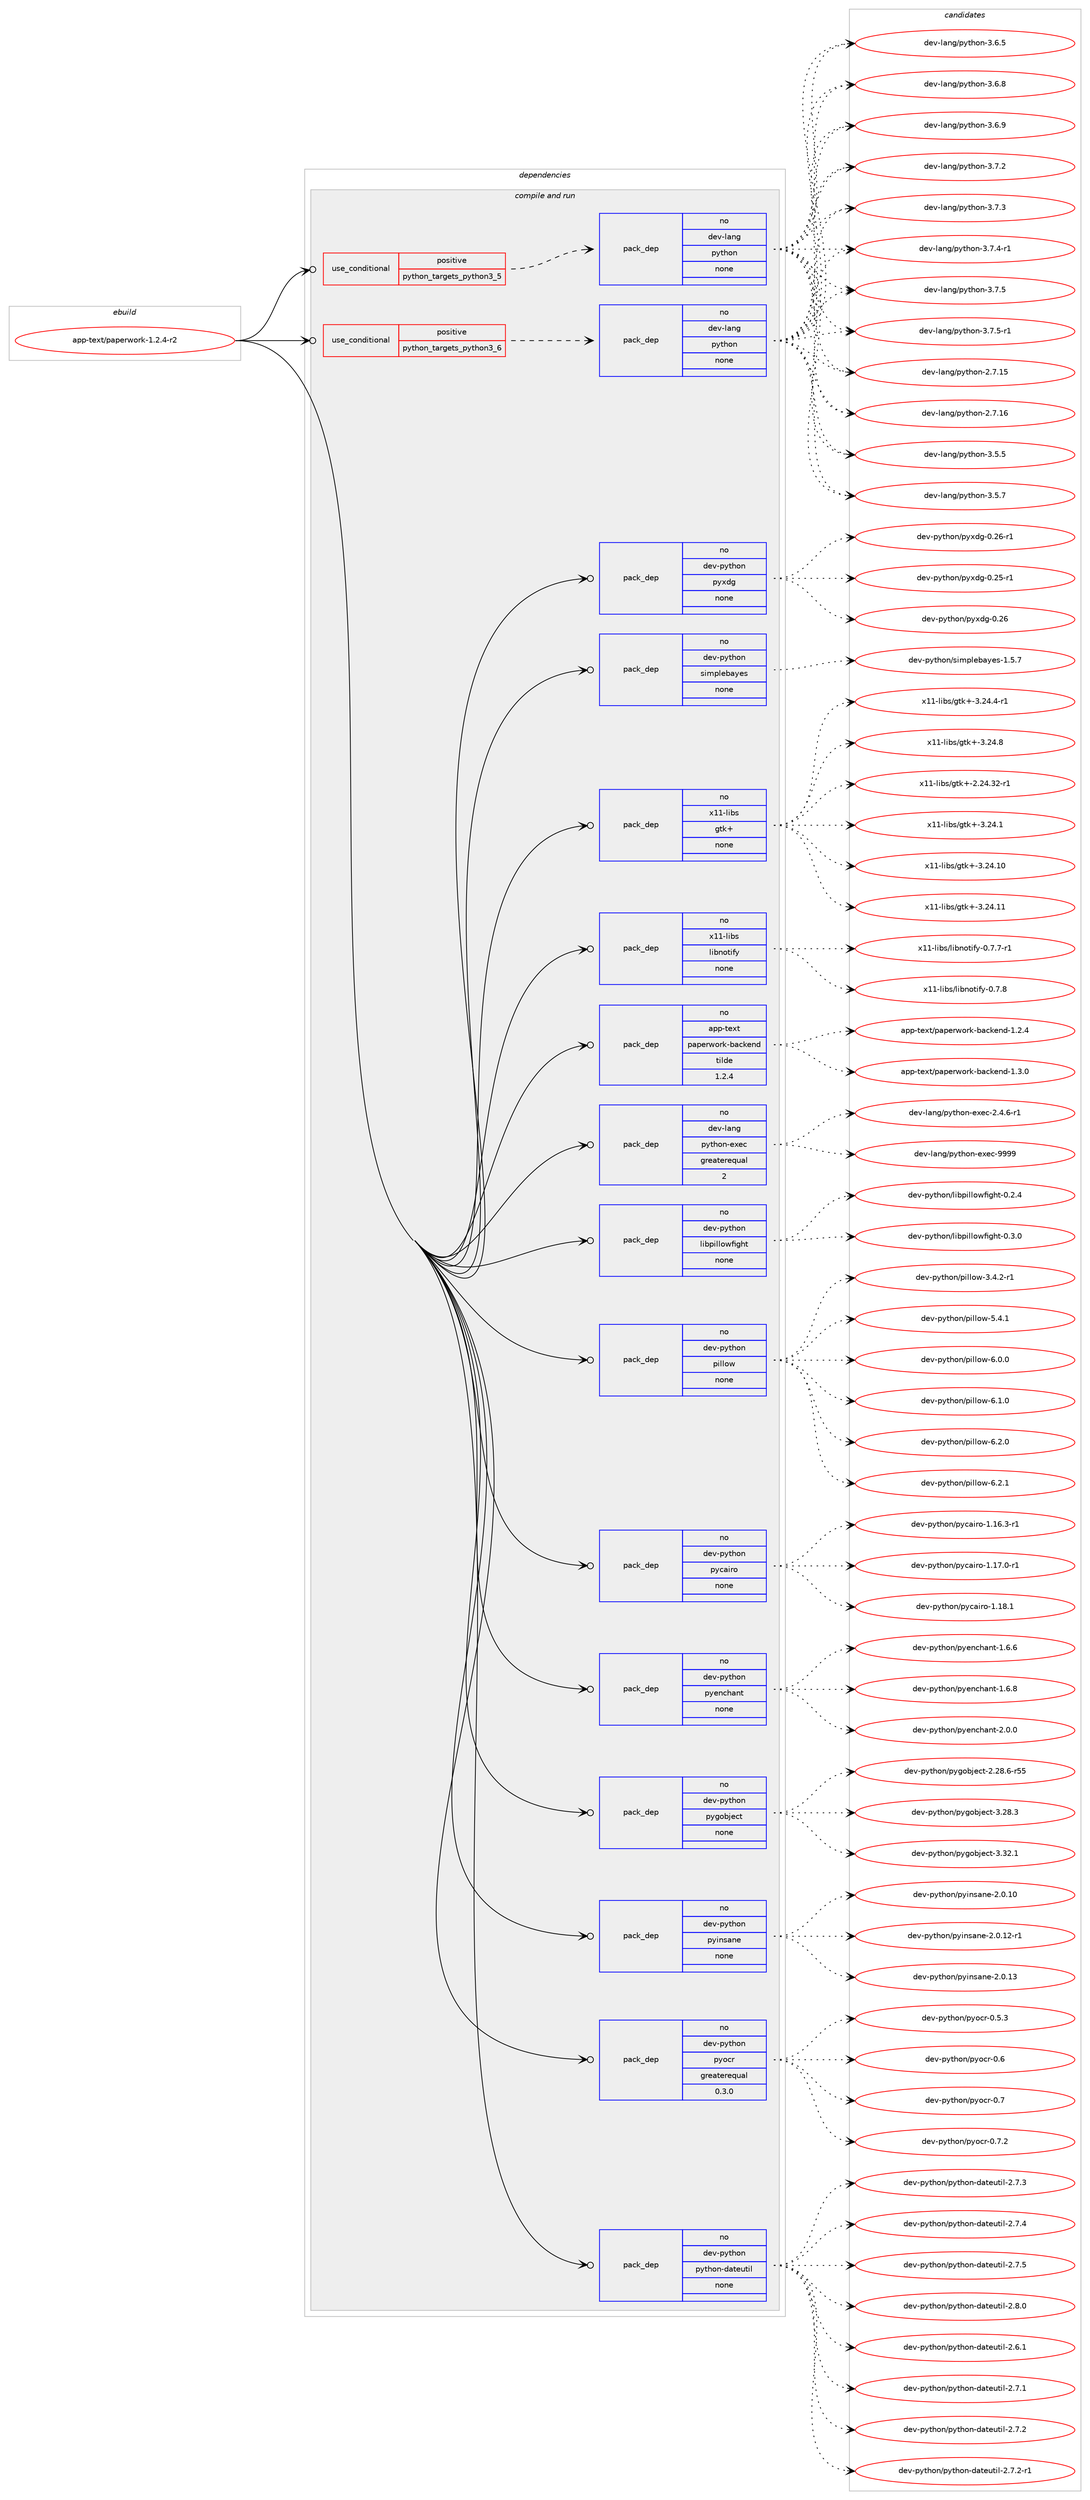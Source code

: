digraph prolog {

# *************
# Graph options
# *************

newrank=true;
concentrate=true;
compound=true;
graph [rankdir=LR,fontname=Helvetica,fontsize=10,ranksep=1.5];#, ranksep=2.5, nodesep=0.2];
edge  [arrowhead=vee];
node  [fontname=Helvetica,fontsize=10];

# **********
# The ebuild
# **********

subgraph cluster_leftcol {
color=gray;
rank=same;
label=<<i>ebuild</i>>;
id [label="app-text/paperwork-1.2.4-r2", color=red, width=4, href="../app-text/paperwork-1.2.4-r2.svg"];
}

# ****************
# The dependencies
# ****************

subgraph cluster_midcol {
color=gray;
label=<<i>dependencies</i>>;
subgraph cluster_compile {
fillcolor="#eeeeee";
style=filled;
label=<<i>compile</i>>;
}
subgraph cluster_compileandrun {
fillcolor="#eeeeee";
style=filled;
label=<<i>compile and run</i>>;
subgraph cond121629 {
dependency510919 [label=<<TABLE BORDER="0" CELLBORDER="1" CELLSPACING="0" CELLPADDING="4"><TR><TD ROWSPAN="3" CELLPADDING="10">use_conditional</TD></TR><TR><TD>positive</TD></TR><TR><TD>python_targets_python3_5</TD></TR></TABLE>>, shape=none, color=red];
subgraph pack380036 {
dependency510920 [label=<<TABLE BORDER="0" CELLBORDER="1" CELLSPACING="0" CELLPADDING="4" WIDTH="220"><TR><TD ROWSPAN="6" CELLPADDING="30">pack_dep</TD></TR><TR><TD WIDTH="110">no</TD></TR><TR><TD>dev-lang</TD></TR><TR><TD>python</TD></TR><TR><TD>none</TD></TR><TR><TD></TD></TR></TABLE>>, shape=none, color=blue];
}
dependency510919:e -> dependency510920:w [weight=20,style="dashed",arrowhead="vee"];
}
id:e -> dependency510919:w [weight=20,style="solid",arrowhead="odotvee"];
subgraph cond121630 {
dependency510921 [label=<<TABLE BORDER="0" CELLBORDER="1" CELLSPACING="0" CELLPADDING="4"><TR><TD ROWSPAN="3" CELLPADDING="10">use_conditional</TD></TR><TR><TD>positive</TD></TR><TR><TD>python_targets_python3_6</TD></TR></TABLE>>, shape=none, color=red];
subgraph pack380037 {
dependency510922 [label=<<TABLE BORDER="0" CELLBORDER="1" CELLSPACING="0" CELLPADDING="4" WIDTH="220"><TR><TD ROWSPAN="6" CELLPADDING="30">pack_dep</TD></TR><TR><TD WIDTH="110">no</TD></TR><TR><TD>dev-lang</TD></TR><TR><TD>python</TD></TR><TR><TD>none</TD></TR><TR><TD></TD></TR></TABLE>>, shape=none, color=blue];
}
dependency510921:e -> dependency510922:w [weight=20,style="dashed",arrowhead="vee"];
}
id:e -> dependency510921:w [weight=20,style="solid",arrowhead="odotvee"];
subgraph pack380038 {
dependency510923 [label=<<TABLE BORDER="0" CELLBORDER="1" CELLSPACING="0" CELLPADDING="4" WIDTH="220"><TR><TD ROWSPAN="6" CELLPADDING="30">pack_dep</TD></TR><TR><TD WIDTH="110">no</TD></TR><TR><TD>app-text</TD></TR><TR><TD>paperwork-backend</TD></TR><TR><TD>tilde</TD></TR><TR><TD>1.2.4</TD></TR></TABLE>>, shape=none, color=blue];
}
id:e -> dependency510923:w [weight=20,style="solid",arrowhead="odotvee"];
subgraph pack380039 {
dependency510924 [label=<<TABLE BORDER="0" CELLBORDER="1" CELLSPACING="0" CELLPADDING="4" WIDTH="220"><TR><TD ROWSPAN="6" CELLPADDING="30">pack_dep</TD></TR><TR><TD WIDTH="110">no</TD></TR><TR><TD>dev-lang</TD></TR><TR><TD>python-exec</TD></TR><TR><TD>greaterequal</TD></TR><TR><TD>2</TD></TR></TABLE>>, shape=none, color=blue];
}
id:e -> dependency510924:w [weight=20,style="solid",arrowhead="odotvee"];
subgraph pack380040 {
dependency510925 [label=<<TABLE BORDER="0" CELLBORDER="1" CELLSPACING="0" CELLPADDING="4" WIDTH="220"><TR><TD ROWSPAN="6" CELLPADDING="30">pack_dep</TD></TR><TR><TD WIDTH="110">no</TD></TR><TR><TD>dev-python</TD></TR><TR><TD>libpillowfight</TD></TR><TR><TD>none</TD></TR><TR><TD></TD></TR></TABLE>>, shape=none, color=blue];
}
id:e -> dependency510925:w [weight=20,style="solid",arrowhead="odotvee"];
subgraph pack380041 {
dependency510926 [label=<<TABLE BORDER="0" CELLBORDER="1" CELLSPACING="0" CELLPADDING="4" WIDTH="220"><TR><TD ROWSPAN="6" CELLPADDING="30">pack_dep</TD></TR><TR><TD WIDTH="110">no</TD></TR><TR><TD>dev-python</TD></TR><TR><TD>pillow</TD></TR><TR><TD>none</TD></TR><TR><TD></TD></TR></TABLE>>, shape=none, color=blue];
}
id:e -> dependency510926:w [weight=20,style="solid",arrowhead="odotvee"];
subgraph pack380042 {
dependency510927 [label=<<TABLE BORDER="0" CELLBORDER="1" CELLSPACING="0" CELLPADDING="4" WIDTH="220"><TR><TD ROWSPAN="6" CELLPADDING="30">pack_dep</TD></TR><TR><TD WIDTH="110">no</TD></TR><TR><TD>dev-python</TD></TR><TR><TD>pycairo</TD></TR><TR><TD>none</TD></TR><TR><TD></TD></TR></TABLE>>, shape=none, color=blue];
}
id:e -> dependency510927:w [weight=20,style="solid",arrowhead="odotvee"];
subgraph pack380043 {
dependency510928 [label=<<TABLE BORDER="0" CELLBORDER="1" CELLSPACING="0" CELLPADDING="4" WIDTH="220"><TR><TD ROWSPAN="6" CELLPADDING="30">pack_dep</TD></TR><TR><TD WIDTH="110">no</TD></TR><TR><TD>dev-python</TD></TR><TR><TD>pyenchant</TD></TR><TR><TD>none</TD></TR><TR><TD></TD></TR></TABLE>>, shape=none, color=blue];
}
id:e -> dependency510928:w [weight=20,style="solid",arrowhead="odotvee"];
subgraph pack380044 {
dependency510929 [label=<<TABLE BORDER="0" CELLBORDER="1" CELLSPACING="0" CELLPADDING="4" WIDTH="220"><TR><TD ROWSPAN="6" CELLPADDING="30">pack_dep</TD></TR><TR><TD WIDTH="110">no</TD></TR><TR><TD>dev-python</TD></TR><TR><TD>pygobject</TD></TR><TR><TD>none</TD></TR><TR><TD></TD></TR></TABLE>>, shape=none, color=blue];
}
id:e -> dependency510929:w [weight=20,style="solid",arrowhead="odotvee"];
subgraph pack380045 {
dependency510930 [label=<<TABLE BORDER="0" CELLBORDER="1" CELLSPACING="0" CELLPADDING="4" WIDTH="220"><TR><TD ROWSPAN="6" CELLPADDING="30">pack_dep</TD></TR><TR><TD WIDTH="110">no</TD></TR><TR><TD>dev-python</TD></TR><TR><TD>pyinsane</TD></TR><TR><TD>none</TD></TR><TR><TD></TD></TR></TABLE>>, shape=none, color=blue];
}
id:e -> dependency510930:w [weight=20,style="solid",arrowhead="odotvee"];
subgraph pack380046 {
dependency510931 [label=<<TABLE BORDER="0" CELLBORDER="1" CELLSPACING="0" CELLPADDING="4" WIDTH="220"><TR><TD ROWSPAN="6" CELLPADDING="30">pack_dep</TD></TR><TR><TD WIDTH="110">no</TD></TR><TR><TD>dev-python</TD></TR><TR><TD>pyocr</TD></TR><TR><TD>greaterequal</TD></TR><TR><TD>0.3.0</TD></TR></TABLE>>, shape=none, color=blue];
}
id:e -> dependency510931:w [weight=20,style="solid",arrowhead="odotvee"];
subgraph pack380047 {
dependency510932 [label=<<TABLE BORDER="0" CELLBORDER="1" CELLSPACING="0" CELLPADDING="4" WIDTH="220"><TR><TD ROWSPAN="6" CELLPADDING="30">pack_dep</TD></TR><TR><TD WIDTH="110">no</TD></TR><TR><TD>dev-python</TD></TR><TR><TD>python-dateutil</TD></TR><TR><TD>none</TD></TR><TR><TD></TD></TR></TABLE>>, shape=none, color=blue];
}
id:e -> dependency510932:w [weight=20,style="solid",arrowhead="odotvee"];
subgraph pack380048 {
dependency510933 [label=<<TABLE BORDER="0" CELLBORDER="1" CELLSPACING="0" CELLPADDING="4" WIDTH="220"><TR><TD ROWSPAN="6" CELLPADDING="30">pack_dep</TD></TR><TR><TD WIDTH="110">no</TD></TR><TR><TD>dev-python</TD></TR><TR><TD>pyxdg</TD></TR><TR><TD>none</TD></TR><TR><TD></TD></TR></TABLE>>, shape=none, color=blue];
}
id:e -> dependency510933:w [weight=20,style="solid",arrowhead="odotvee"];
subgraph pack380049 {
dependency510934 [label=<<TABLE BORDER="0" CELLBORDER="1" CELLSPACING="0" CELLPADDING="4" WIDTH="220"><TR><TD ROWSPAN="6" CELLPADDING="30">pack_dep</TD></TR><TR><TD WIDTH="110">no</TD></TR><TR><TD>dev-python</TD></TR><TR><TD>simplebayes</TD></TR><TR><TD>none</TD></TR><TR><TD></TD></TR></TABLE>>, shape=none, color=blue];
}
id:e -> dependency510934:w [weight=20,style="solid",arrowhead="odotvee"];
subgraph pack380050 {
dependency510935 [label=<<TABLE BORDER="0" CELLBORDER="1" CELLSPACING="0" CELLPADDING="4" WIDTH="220"><TR><TD ROWSPAN="6" CELLPADDING="30">pack_dep</TD></TR><TR><TD WIDTH="110">no</TD></TR><TR><TD>x11-libs</TD></TR><TR><TD>gtk+</TD></TR><TR><TD>none</TD></TR><TR><TD></TD></TR></TABLE>>, shape=none, color=blue];
}
id:e -> dependency510935:w [weight=20,style="solid",arrowhead="odotvee"];
subgraph pack380051 {
dependency510936 [label=<<TABLE BORDER="0" CELLBORDER="1" CELLSPACING="0" CELLPADDING="4" WIDTH="220"><TR><TD ROWSPAN="6" CELLPADDING="30">pack_dep</TD></TR><TR><TD WIDTH="110">no</TD></TR><TR><TD>x11-libs</TD></TR><TR><TD>libnotify</TD></TR><TR><TD>none</TD></TR><TR><TD></TD></TR></TABLE>>, shape=none, color=blue];
}
id:e -> dependency510936:w [weight=20,style="solid",arrowhead="odotvee"];
}
subgraph cluster_run {
fillcolor="#eeeeee";
style=filled;
label=<<i>run</i>>;
}
}

# **************
# The candidates
# **************

subgraph cluster_choices {
rank=same;
color=gray;
label=<<i>candidates</i>>;

subgraph choice380036 {
color=black;
nodesep=1;
choice10010111845108971101034711212111610411111045504655464953 [label="dev-lang/python-2.7.15", color=red, width=4,href="../dev-lang/python-2.7.15.svg"];
choice10010111845108971101034711212111610411111045504655464954 [label="dev-lang/python-2.7.16", color=red, width=4,href="../dev-lang/python-2.7.16.svg"];
choice100101118451089711010347112121116104111110455146534653 [label="dev-lang/python-3.5.5", color=red, width=4,href="../dev-lang/python-3.5.5.svg"];
choice100101118451089711010347112121116104111110455146534655 [label="dev-lang/python-3.5.7", color=red, width=4,href="../dev-lang/python-3.5.7.svg"];
choice100101118451089711010347112121116104111110455146544653 [label="dev-lang/python-3.6.5", color=red, width=4,href="../dev-lang/python-3.6.5.svg"];
choice100101118451089711010347112121116104111110455146544656 [label="dev-lang/python-3.6.8", color=red, width=4,href="../dev-lang/python-3.6.8.svg"];
choice100101118451089711010347112121116104111110455146544657 [label="dev-lang/python-3.6.9", color=red, width=4,href="../dev-lang/python-3.6.9.svg"];
choice100101118451089711010347112121116104111110455146554650 [label="dev-lang/python-3.7.2", color=red, width=4,href="../dev-lang/python-3.7.2.svg"];
choice100101118451089711010347112121116104111110455146554651 [label="dev-lang/python-3.7.3", color=red, width=4,href="../dev-lang/python-3.7.3.svg"];
choice1001011184510897110103471121211161041111104551465546524511449 [label="dev-lang/python-3.7.4-r1", color=red, width=4,href="../dev-lang/python-3.7.4-r1.svg"];
choice100101118451089711010347112121116104111110455146554653 [label="dev-lang/python-3.7.5", color=red, width=4,href="../dev-lang/python-3.7.5.svg"];
choice1001011184510897110103471121211161041111104551465546534511449 [label="dev-lang/python-3.7.5-r1", color=red, width=4,href="../dev-lang/python-3.7.5-r1.svg"];
dependency510920:e -> choice10010111845108971101034711212111610411111045504655464953:w [style=dotted,weight="100"];
dependency510920:e -> choice10010111845108971101034711212111610411111045504655464954:w [style=dotted,weight="100"];
dependency510920:e -> choice100101118451089711010347112121116104111110455146534653:w [style=dotted,weight="100"];
dependency510920:e -> choice100101118451089711010347112121116104111110455146534655:w [style=dotted,weight="100"];
dependency510920:e -> choice100101118451089711010347112121116104111110455146544653:w [style=dotted,weight="100"];
dependency510920:e -> choice100101118451089711010347112121116104111110455146544656:w [style=dotted,weight="100"];
dependency510920:e -> choice100101118451089711010347112121116104111110455146544657:w [style=dotted,weight="100"];
dependency510920:e -> choice100101118451089711010347112121116104111110455146554650:w [style=dotted,weight="100"];
dependency510920:e -> choice100101118451089711010347112121116104111110455146554651:w [style=dotted,weight="100"];
dependency510920:e -> choice1001011184510897110103471121211161041111104551465546524511449:w [style=dotted,weight="100"];
dependency510920:e -> choice100101118451089711010347112121116104111110455146554653:w [style=dotted,weight="100"];
dependency510920:e -> choice1001011184510897110103471121211161041111104551465546534511449:w [style=dotted,weight="100"];
}
subgraph choice380037 {
color=black;
nodesep=1;
choice10010111845108971101034711212111610411111045504655464953 [label="dev-lang/python-2.7.15", color=red, width=4,href="../dev-lang/python-2.7.15.svg"];
choice10010111845108971101034711212111610411111045504655464954 [label="dev-lang/python-2.7.16", color=red, width=4,href="../dev-lang/python-2.7.16.svg"];
choice100101118451089711010347112121116104111110455146534653 [label="dev-lang/python-3.5.5", color=red, width=4,href="../dev-lang/python-3.5.5.svg"];
choice100101118451089711010347112121116104111110455146534655 [label="dev-lang/python-3.5.7", color=red, width=4,href="../dev-lang/python-3.5.7.svg"];
choice100101118451089711010347112121116104111110455146544653 [label="dev-lang/python-3.6.5", color=red, width=4,href="../dev-lang/python-3.6.5.svg"];
choice100101118451089711010347112121116104111110455146544656 [label="dev-lang/python-3.6.8", color=red, width=4,href="../dev-lang/python-3.6.8.svg"];
choice100101118451089711010347112121116104111110455146544657 [label="dev-lang/python-3.6.9", color=red, width=4,href="../dev-lang/python-3.6.9.svg"];
choice100101118451089711010347112121116104111110455146554650 [label="dev-lang/python-3.7.2", color=red, width=4,href="../dev-lang/python-3.7.2.svg"];
choice100101118451089711010347112121116104111110455146554651 [label="dev-lang/python-3.7.3", color=red, width=4,href="../dev-lang/python-3.7.3.svg"];
choice1001011184510897110103471121211161041111104551465546524511449 [label="dev-lang/python-3.7.4-r1", color=red, width=4,href="../dev-lang/python-3.7.4-r1.svg"];
choice100101118451089711010347112121116104111110455146554653 [label="dev-lang/python-3.7.5", color=red, width=4,href="../dev-lang/python-3.7.5.svg"];
choice1001011184510897110103471121211161041111104551465546534511449 [label="dev-lang/python-3.7.5-r1", color=red, width=4,href="../dev-lang/python-3.7.5-r1.svg"];
dependency510922:e -> choice10010111845108971101034711212111610411111045504655464953:w [style=dotted,weight="100"];
dependency510922:e -> choice10010111845108971101034711212111610411111045504655464954:w [style=dotted,weight="100"];
dependency510922:e -> choice100101118451089711010347112121116104111110455146534653:w [style=dotted,weight="100"];
dependency510922:e -> choice100101118451089711010347112121116104111110455146534655:w [style=dotted,weight="100"];
dependency510922:e -> choice100101118451089711010347112121116104111110455146544653:w [style=dotted,weight="100"];
dependency510922:e -> choice100101118451089711010347112121116104111110455146544656:w [style=dotted,weight="100"];
dependency510922:e -> choice100101118451089711010347112121116104111110455146544657:w [style=dotted,weight="100"];
dependency510922:e -> choice100101118451089711010347112121116104111110455146554650:w [style=dotted,weight="100"];
dependency510922:e -> choice100101118451089711010347112121116104111110455146554651:w [style=dotted,weight="100"];
dependency510922:e -> choice1001011184510897110103471121211161041111104551465546524511449:w [style=dotted,weight="100"];
dependency510922:e -> choice100101118451089711010347112121116104111110455146554653:w [style=dotted,weight="100"];
dependency510922:e -> choice1001011184510897110103471121211161041111104551465546534511449:w [style=dotted,weight="100"];
}
subgraph choice380038 {
color=black;
nodesep=1;
choice9711211245116101120116471129711210111411911111410745989799107101110100454946504652 [label="app-text/paperwork-backend-1.2.4", color=red, width=4,href="../app-text/paperwork-backend-1.2.4.svg"];
choice9711211245116101120116471129711210111411911111410745989799107101110100454946514648 [label="app-text/paperwork-backend-1.3.0", color=red, width=4,href="../app-text/paperwork-backend-1.3.0.svg"];
dependency510923:e -> choice9711211245116101120116471129711210111411911111410745989799107101110100454946504652:w [style=dotted,weight="100"];
dependency510923:e -> choice9711211245116101120116471129711210111411911111410745989799107101110100454946514648:w [style=dotted,weight="100"];
}
subgraph choice380039 {
color=black;
nodesep=1;
choice10010111845108971101034711212111610411111045101120101994550465246544511449 [label="dev-lang/python-exec-2.4.6-r1", color=red, width=4,href="../dev-lang/python-exec-2.4.6-r1.svg"];
choice10010111845108971101034711212111610411111045101120101994557575757 [label="dev-lang/python-exec-9999", color=red, width=4,href="../dev-lang/python-exec-9999.svg"];
dependency510924:e -> choice10010111845108971101034711212111610411111045101120101994550465246544511449:w [style=dotted,weight="100"];
dependency510924:e -> choice10010111845108971101034711212111610411111045101120101994557575757:w [style=dotted,weight="100"];
}
subgraph choice380040 {
color=black;
nodesep=1;
choice100101118451121211161041111104710810598112105108108111119102105103104116454846504652 [label="dev-python/libpillowfight-0.2.4", color=red, width=4,href="../dev-python/libpillowfight-0.2.4.svg"];
choice100101118451121211161041111104710810598112105108108111119102105103104116454846514648 [label="dev-python/libpillowfight-0.3.0", color=red, width=4,href="../dev-python/libpillowfight-0.3.0.svg"];
dependency510925:e -> choice100101118451121211161041111104710810598112105108108111119102105103104116454846504652:w [style=dotted,weight="100"];
dependency510925:e -> choice100101118451121211161041111104710810598112105108108111119102105103104116454846514648:w [style=dotted,weight="100"];
}
subgraph choice380041 {
color=black;
nodesep=1;
choice10010111845112121116104111110471121051081081111194551465246504511449 [label="dev-python/pillow-3.4.2-r1", color=red, width=4,href="../dev-python/pillow-3.4.2-r1.svg"];
choice1001011184511212111610411111047112105108108111119455346524649 [label="dev-python/pillow-5.4.1", color=red, width=4,href="../dev-python/pillow-5.4.1.svg"];
choice1001011184511212111610411111047112105108108111119455446484648 [label="dev-python/pillow-6.0.0", color=red, width=4,href="../dev-python/pillow-6.0.0.svg"];
choice1001011184511212111610411111047112105108108111119455446494648 [label="dev-python/pillow-6.1.0", color=red, width=4,href="../dev-python/pillow-6.1.0.svg"];
choice1001011184511212111610411111047112105108108111119455446504648 [label="dev-python/pillow-6.2.0", color=red, width=4,href="../dev-python/pillow-6.2.0.svg"];
choice1001011184511212111610411111047112105108108111119455446504649 [label="dev-python/pillow-6.2.1", color=red, width=4,href="../dev-python/pillow-6.2.1.svg"];
dependency510926:e -> choice10010111845112121116104111110471121051081081111194551465246504511449:w [style=dotted,weight="100"];
dependency510926:e -> choice1001011184511212111610411111047112105108108111119455346524649:w [style=dotted,weight="100"];
dependency510926:e -> choice1001011184511212111610411111047112105108108111119455446484648:w [style=dotted,weight="100"];
dependency510926:e -> choice1001011184511212111610411111047112105108108111119455446494648:w [style=dotted,weight="100"];
dependency510926:e -> choice1001011184511212111610411111047112105108108111119455446504648:w [style=dotted,weight="100"];
dependency510926:e -> choice1001011184511212111610411111047112105108108111119455446504649:w [style=dotted,weight="100"];
}
subgraph choice380042 {
color=black;
nodesep=1;
choice10010111845112121116104111110471121219997105114111454946495446514511449 [label="dev-python/pycairo-1.16.3-r1", color=red, width=4,href="../dev-python/pycairo-1.16.3-r1.svg"];
choice10010111845112121116104111110471121219997105114111454946495546484511449 [label="dev-python/pycairo-1.17.0-r1", color=red, width=4,href="../dev-python/pycairo-1.17.0-r1.svg"];
choice1001011184511212111610411111047112121999710511411145494649564649 [label="dev-python/pycairo-1.18.1", color=red, width=4,href="../dev-python/pycairo-1.18.1.svg"];
dependency510927:e -> choice10010111845112121116104111110471121219997105114111454946495446514511449:w [style=dotted,weight="100"];
dependency510927:e -> choice10010111845112121116104111110471121219997105114111454946495546484511449:w [style=dotted,weight="100"];
dependency510927:e -> choice1001011184511212111610411111047112121999710511411145494649564649:w [style=dotted,weight="100"];
}
subgraph choice380043 {
color=black;
nodesep=1;
choice10010111845112121116104111110471121211011109910497110116454946544654 [label="dev-python/pyenchant-1.6.6", color=red, width=4,href="../dev-python/pyenchant-1.6.6.svg"];
choice10010111845112121116104111110471121211011109910497110116454946544656 [label="dev-python/pyenchant-1.6.8", color=red, width=4,href="../dev-python/pyenchant-1.6.8.svg"];
choice10010111845112121116104111110471121211011109910497110116455046484648 [label="dev-python/pyenchant-2.0.0", color=red, width=4,href="../dev-python/pyenchant-2.0.0.svg"];
dependency510928:e -> choice10010111845112121116104111110471121211011109910497110116454946544654:w [style=dotted,weight="100"];
dependency510928:e -> choice10010111845112121116104111110471121211011109910497110116454946544656:w [style=dotted,weight="100"];
dependency510928:e -> choice10010111845112121116104111110471121211011109910497110116455046484648:w [style=dotted,weight="100"];
}
subgraph choice380044 {
color=black;
nodesep=1;
choice1001011184511212111610411111047112121103111981061019911645504650564654451145353 [label="dev-python/pygobject-2.28.6-r55", color=red, width=4,href="../dev-python/pygobject-2.28.6-r55.svg"];
choice1001011184511212111610411111047112121103111981061019911645514650564651 [label="dev-python/pygobject-3.28.3", color=red, width=4,href="../dev-python/pygobject-3.28.3.svg"];
choice1001011184511212111610411111047112121103111981061019911645514651504649 [label="dev-python/pygobject-3.32.1", color=red, width=4,href="../dev-python/pygobject-3.32.1.svg"];
dependency510929:e -> choice1001011184511212111610411111047112121103111981061019911645504650564654451145353:w [style=dotted,weight="100"];
dependency510929:e -> choice1001011184511212111610411111047112121103111981061019911645514650564651:w [style=dotted,weight="100"];
dependency510929:e -> choice1001011184511212111610411111047112121103111981061019911645514651504649:w [style=dotted,weight="100"];
}
subgraph choice380045 {
color=black;
nodesep=1;
choice10010111845112121116104111110471121211051101159711010145504648464948 [label="dev-python/pyinsane-2.0.10", color=red, width=4,href="../dev-python/pyinsane-2.0.10.svg"];
choice100101118451121211161041111104711212110511011597110101455046484649504511449 [label="dev-python/pyinsane-2.0.12-r1", color=red, width=4,href="../dev-python/pyinsane-2.0.12-r1.svg"];
choice10010111845112121116104111110471121211051101159711010145504648464951 [label="dev-python/pyinsane-2.0.13", color=red, width=4,href="../dev-python/pyinsane-2.0.13.svg"];
dependency510930:e -> choice10010111845112121116104111110471121211051101159711010145504648464948:w [style=dotted,weight="100"];
dependency510930:e -> choice100101118451121211161041111104711212110511011597110101455046484649504511449:w [style=dotted,weight="100"];
dependency510930:e -> choice10010111845112121116104111110471121211051101159711010145504648464951:w [style=dotted,weight="100"];
}
subgraph choice380046 {
color=black;
nodesep=1;
choice100101118451121211161041111104711212111199114454846534651 [label="dev-python/pyocr-0.5.3", color=red, width=4,href="../dev-python/pyocr-0.5.3.svg"];
choice10010111845112121116104111110471121211119911445484654 [label="dev-python/pyocr-0.6", color=red, width=4,href="../dev-python/pyocr-0.6.svg"];
choice10010111845112121116104111110471121211119911445484655 [label="dev-python/pyocr-0.7", color=red, width=4,href="../dev-python/pyocr-0.7.svg"];
choice100101118451121211161041111104711212111199114454846554650 [label="dev-python/pyocr-0.7.2", color=red, width=4,href="../dev-python/pyocr-0.7.2.svg"];
dependency510931:e -> choice100101118451121211161041111104711212111199114454846534651:w [style=dotted,weight="100"];
dependency510931:e -> choice10010111845112121116104111110471121211119911445484654:w [style=dotted,weight="100"];
dependency510931:e -> choice10010111845112121116104111110471121211119911445484655:w [style=dotted,weight="100"];
dependency510931:e -> choice100101118451121211161041111104711212111199114454846554650:w [style=dotted,weight="100"];
}
subgraph choice380047 {
color=black;
nodesep=1;
choice10010111845112121116104111110471121211161041111104510097116101117116105108455046544649 [label="dev-python/python-dateutil-2.6.1", color=red, width=4,href="../dev-python/python-dateutil-2.6.1.svg"];
choice10010111845112121116104111110471121211161041111104510097116101117116105108455046554649 [label="dev-python/python-dateutil-2.7.1", color=red, width=4,href="../dev-python/python-dateutil-2.7.1.svg"];
choice10010111845112121116104111110471121211161041111104510097116101117116105108455046554650 [label="dev-python/python-dateutil-2.7.2", color=red, width=4,href="../dev-python/python-dateutil-2.7.2.svg"];
choice100101118451121211161041111104711212111610411111045100971161011171161051084550465546504511449 [label="dev-python/python-dateutil-2.7.2-r1", color=red, width=4,href="../dev-python/python-dateutil-2.7.2-r1.svg"];
choice10010111845112121116104111110471121211161041111104510097116101117116105108455046554651 [label="dev-python/python-dateutil-2.7.3", color=red, width=4,href="../dev-python/python-dateutil-2.7.3.svg"];
choice10010111845112121116104111110471121211161041111104510097116101117116105108455046554652 [label="dev-python/python-dateutil-2.7.4", color=red, width=4,href="../dev-python/python-dateutil-2.7.4.svg"];
choice10010111845112121116104111110471121211161041111104510097116101117116105108455046554653 [label="dev-python/python-dateutil-2.7.5", color=red, width=4,href="../dev-python/python-dateutil-2.7.5.svg"];
choice10010111845112121116104111110471121211161041111104510097116101117116105108455046564648 [label="dev-python/python-dateutil-2.8.0", color=red, width=4,href="../dev-python/python-dateutil-2.8.0.svg"];
dependency510932:e -> choice10010111845112121116104111110471121211161041111104510097116101117116105108455046544649:w [style=dotted,weight="100"];
dependency510932:e -> choice10010111845112121116104111110471121211161041111104510097116101117116105108455046554649:w [style=dotted,weight="100"];
dependency510932:e -> choice10010111845112121116104111110471121211161041111104510097116101117116105108455046554650:w [style=dotted,weight="100"];
dependency510932:e -> choice100101118451121211161041111104711212111610411111045100971161011171161051084550465546504511449:w [style=dotted,weight="100"];
dependency510932:e -> choice10010111845112121116104111110471121211161041111104510097116101117116105108455046554651:w [style=dotted,weight="100"];
dependency510932:e -> choice10010111845112121116104111110471121211161041111104510097116101117116105108455046554652:w [style=dotted,weight="100"];
dependency510932:e -> choice10010111845112121116104111110471121211161041111104510097116101117116105108455046554653:w [style=dotted,weight="100"];
dependency510932:e -> choice10010111845112121116104111110471121211161041111104510097116101117116105108455046564648:w [style=dotted,weight="100"];
}
subgraph choice380048 {
color=black;
nodesep=1;
choice100101118451121211161041111104711212112010010345484650534511449 [label="dev-python/pyxdg-0.25-r1", color=red, width=4,href="../dev-python/pyxdg-0.25-r1.svg"];
choice10010111845112121116104111110471121211201001034548465054 [label="dev-python/pyxdg-0.26", color=red, width=4,href="../dev-python/pyxdg-0.26.svg"];
choice100101118451121211161041111104711212112010010345484650544511449 [label="dev-python/pyxdg-0.26-r1", color=red, width=4,href="../dev-python/pyxdg-0.26-r1.svg"];
dependency510933:e -> choice100101118451121211161041111104711212112010010345484650534511449:w [style=dotted,weight="100"];
dependency510933:e -> choice10010111845112121116104111110471121211201001034548465054:w [style=dotted,weight="100"];
dependency510933:e -> choice100101118451121211161041111104711212112010010345484650544511449:w [style=dotted,weight="100"];
}
subgraph choice380049 {
color=black;
nodesep=1;
choice10010111845112121116104111110471151051091121081019897121101115454946534655 [label="dev-python/simplebayes-1.5.7", color=red, width=4,href="../dev-python/simplebayes-1.5.7.svg"];
dependency510934:e -> choice10010111845112121116104111110471151051091121081019897121101115454946534655:w [style=dotted,weight="100"];
}
subgraph choice380050 {
color=black;
nodesep=1;
choice12049494510810598115471031161074345504650524651504511449 [label="x11-libs/gtk+-2.24.32-r1", color=red, width=4,href="../x11-libs/gtk+-2.24.32-r1.svg"];
choice12049494510810598115471031161074345514650524649 [label="x11-libs/gtk+-3.24.1", color=red, width=4,href="../x11-libs/gtk+-3.24.1.svg"];
choice1204949451081059811547103116107434551465052464948 [label="x11-libs/gtk+-3.24.10", color=red, width=4,href="../x11-libs/gtk+-3.24.10.svg"];
choice1204949451081059811547103116107434551465052464949 [label="x11-libs/gtk+-3.24.11", color=red, width=4,href="../x11-libs/gtk+-3.24.11.svg"];
choice120494945108105981154710311610743455146505246524511449 [label="x11-libs/gtk+-3.24.4-r1", color=red, width=4,href="../x11-libs/gtk+-3.24.4-r1.svg"];
choice12049494510810598115471031161074345514650524656 [label="x11-libs/gtk+-3.24.8", color=red, width=4,href="../x11-libs/gtk+-3.24.8.svg"];
dependency510935:e -> choice12049494510810598115471031161074345504650524651504511449:w [style=dotted,weight="100"];
dependency510935:e -> choice12049494510810598115471031161074345514650524649:w [style=dotted,weight="100"];
dependency510935:e -> choice1204949451081059811547103116107434551465052464948:w [style=dotted,weight="100"];
dependency510935:e -> choice1204949451081059811547103116107434551465052464949:w [style=dotted,weight="100"];
dependency510935:e -> choice120494945108105981154710311610743455146505246524511449:w [style=dotted,weight="100"];
dependency510935:e -> choice12049494510810598115471031161074345514650524656:w [style=dotted,weight="100"];
}
subgraph choice380051 {
color=black;
nodesep=1;
choice1204949451081059811547108105981101111161051021214548465546554511449 [label="x11-libs/libnotify-0.7.7-r1", color=red, width=4,href="../x11-libs/libnotify-0.7.7-r1.svg"];
choice120494945108105981154710810598110111116105102121454846554656 [label="x11-libs/libnotify-0.7.8", color=red, width=4,href="../x11-libs/libnotify-0.7.8.svg"];
dependency510936:e -> choice1204949451081059811547108105981101111161051021214548465546554511449:w [style=dotted,weight="100"];
dependency510936:e -> choice120494945108105981154710810598110111116105102121454846554656:w [style=dotted,weight="100"];
}
}

}
